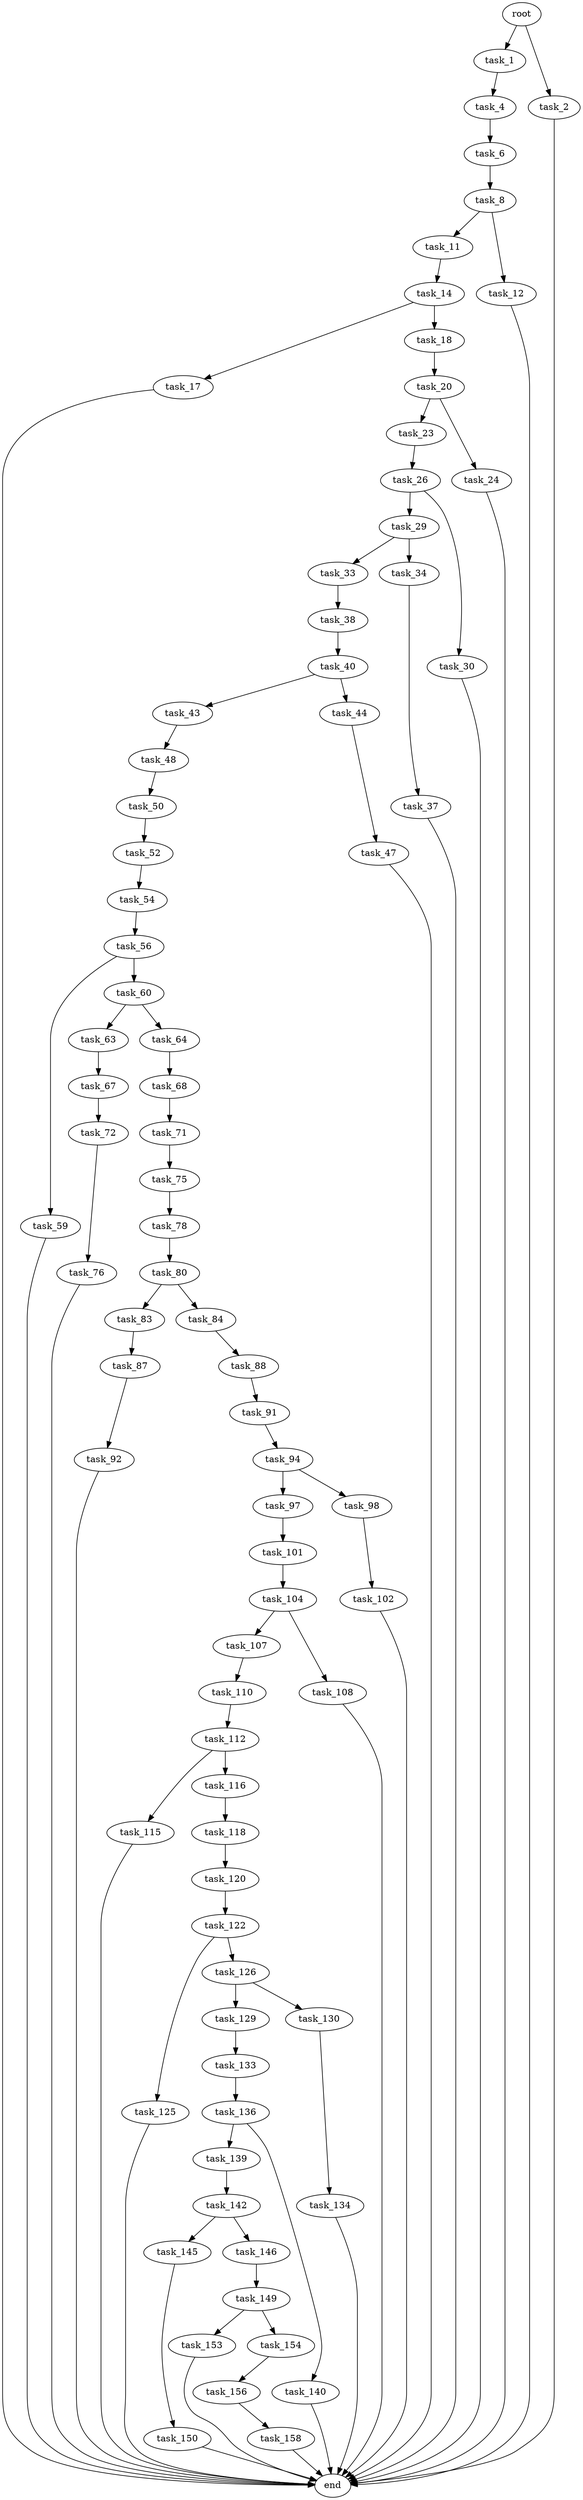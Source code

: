 digraph G {
  root [size="0.000000"];
  task_1 [size="134217728000.000000"];
  task_2 [size="1073741824000.000000"];
  task_4 [size="387079257500.000000"];
  task_6 [size="28991029248.000000"];
  task_8 [size="182488477027.000000"];
  task_11 [size="782757789696.000000"];
  task_12 [size="68719476736.000000"];
  task_14 [size="165291187489.000000"];
  task_17 [size="549755813888.000000"];
  task_18 [size="28991029248.000000"];
  task_20 [size="240086078515.000000"];
  task_23 [size="16660695034.000000"];
  task_24 [size="68719476736.000000"];
  task_26 [size="4382037996.000000"];
  task_29 [size="1039911684.000000"];
  task_30 [size="68719476736.000000"];
  task_33 [size="782757789696.000000"];
  task_34 [size="1073741824000.000000"];
  task_37 [size="253533201884.000000"];
  task_38 [size="134217728000.000000"];
  task_40 [size="47042217209.000000"];
  task_43 [size="368293445632.000000"];
  task_44 [size="13165810076.000000"];
  task_47 [size="134217728000.000000"];
  task_48 [size="266451514053.000000"];
  task_50 [size="1313022097481.000000"];
  task_52 [size="12063795151.000000"];
  task_54 [size="18447444540.000000"];
  task_56 [size="8589934592.000000"];
  task_59 [size="123678275344.000000"];
  task_60 [size="45024181351.000000"];
  task_63 [size="368293445632.000000"];
  task_64 [size="10926879945.000000"];
  task_67 [size="68719476736.000000"];
  task_68 [size="322629251344.000000"];
  task_71 [size="45859159683.000000"];
  task_72 [size="4020439222.000000"];
  task_75 [size="134217728000.000000"];
  task_76 [size="134217728000.000000"];
  task_78 [size="368293445632.000000"];
  task_80 [size="94100957182.000000"];
  task_83 [size="107128439761.000000"];
  task_84 [size="75333970312.000000"];
  task_87 [size="28991029248.000000"];
  task_88 [size="1206610387840.000000"];
  task_91 [size="8589934592.000000"];
  task_92 [size="10908019504.000000"];
  task_94 [size="9206073269.000000"];
  task_97 [size="860541879051.000000"];
  task_98 [size="28991029248.000000"];
  task_101 [size="134217728000.000000"];
  task_102 [size="549755813888.000000"];
  task_104 [size="460866416737.000000"];
  task_107 [size="7538816860.000000"];
  task_108 [size="19296228819.000000"];
  task_110 [size="7548472123.000000"];
  task_112 [size="17536562100.000000"];
  task_115 [size="68719476736.000000"];
  task_116 [size="444090495.000000"];
  task_118 [size="782757789696.000000"];
  task_120 [size="1073741824000.000000"];
  task_122 [size="34031512295.000000"];
  task_125 [size="413326859317.000000"];
  task_126 [size="368293445632.000000"];
  task_129 [size="429074867082.000000"];
  task_130 [size="518888269.000000"];
  task_133 [size="1073741824000.000000"];
  task_134 [size="17085289592.000000"];
  task_136 [size="549755813888.000000"];
  task_139 [size="60134543902.000000"];
  task_140 [size="24846688551.000000"];
  task_142 [size="1073741824000.000000"];
  task_145 [size="21949488187.000000"];
  task_146 [size="10059251340.000000"];
  task_149 [size="800082316602.000000"];
  task_150 [size="28991029248.000000"];
  task_153 [size="247361283685.000000"];
  task_154 [size="368293445632.000000"];
  task_156 [size="441446158473.000000"];
  task_158 [size="1485485446.000000"];
  end [size="0.000000"];

  root -> task_1 [size="1.000000"];
  root -> task_2 [size="1.000000"];
  task_1 -> task_4 [size="209715200.000000"];
  task_2 -> end [size="1.000000"];
  task_4 -> task_6 [size="411041792.000000"];
  task_6 -> task_8 [size="75497472.000000"];
  task_8 -> task_11 [size="134217728.000000"];
  task_8 -> task_12 [size="134217728.000000"];
  task_11 -> task_14 [size="679477248.000000"];
  task_12 -> end [size="1.000000"];
  task_14 -> task_17 [size="301989888.000000"];
  task_14 -> task_18 [size="301989888.000000"];
  task_17 -> end [size="1.000000"];
  task_18 -> task_20 [size="75497472.000000"];
  task_20 -> task_23 [size="411041792.000000"];
  task_20 -> task_24 [size="411041792.000000"];
  task_23 -> task_26 [size="838860800.000000"];
  task_24 -> end [size="1.000000"];
  task_26 -> task_29 [size="411041792.000000"];
  task_26 -> task_30 [size="411041792.000000"];
  task_29 -> task_33 [size="75497472.000000"];
  task_29 -> task_34 [size="75497472.000000"];
  task_30 -> end [size="1.000000"];
  task_33 -> task_38 [size="679477248.000000"];
  task_34 -> task_37 [size="838860800.000000"];
  task_37 -> end [size="1.000000"];
  task_38 -> task_40 [size="209715200.000000"];
  task_40 -> task_43 [size="838860800.000000"];
  task_40 -> task_44 [size="838860800.000000"];
  task_43 -> task_48 [size="411041792.000000"];
  task_44 -> task_47 [size="209715200.000000"];
  task_47 -> end [size="1.000000"];
  task_48 -> task_50 [size="411041792.000000"];
  task_50 -> task_52 [size="838860800.000000"];
  task_52 -> task_54 [size="838860800.000000"];
  task_54 -> task_56 [size="411041792.000000"];
  task_56 -> task_59 [size="33554432.000000"];
  task_56 -> task_60 [size="33554432.000000"];
  task_59 -> end [size="1.000000"];
  task_60 -> task_63 [size="75497472.000000"];
  task_60 -> task_64 [size="75497472.000000"];
  task_63 -> task_67 [size="411041792.000000"];
  task_64 -> task_68 [size="301989888.000000"];
  task_67 -> task_72 [size="134217728.000000"];
  task_68 -> task_71 [size="536870912.000000"];
  task_71 -> task_75 [size="838860800.000000"];
  task_72 -> task_76 [size="134217728.000000"];
  task_75 -> task_78 [size="209715200.000000"];
  task_76 -> end [size="1.000000"];
  task_78 -> task_80 [size="411041792.000000"];
  task_80 -> task_83 [size="209715200.000000"];
  task_80 -> task_84 [size="209715200.000000"];
  task_83 -> task_87 [size="75497472.000000"];
  task_84 -> task_88 [size="134217728.000000"];
  task_87 -> task_92 [size="75497472.000000"];
  task_88 -> task_91 [size="838860800.000000"];
  task_91 -> task_94 [size="33554432.000000"];
  task_92 -> end [size="1.000000"];
  task_94 -> task_97 [size="679477248.000000"];
  task_94 -> task_98 [size="679477248.000000"];
  task_97 -> task_101 [size="838860800.000000"];
  task_98 -> task_102 [size="75497472.000000"];
  task_101 -> task_104 [size="209715200.000000"];
  task_102 -> end [size="1.000000"];
  task_104 -> task_107 [size="301989888.000000"];
  task_104 -> task_108 [size="301989888.000000"];
  task_107 -> task_110 [size="301989888.000000"];
  task_108 -> end [size="1.000000"];
  task_110 -> task_112 [size="209715200.000000"];
  task_112 -> task_115 [size="536870912.000000"];
  task_112 -> task_116 [size="536870912.000000"];
  task_115 -> end [size="1.000000"];
  task_116 -> task_118 [size="33554432.000000"];
  task_118 -> task_120 [size="679477248.000000"];
  task_120 -> task_122 [size="838860800.000000"];
  task_122 -> task_125 [size="679477248.000000"];
  task_122 -> task_126 [size="679477248.000000"];
  task_125 -> end [size="1.000000"];
  task_126 -> task_129 [size="411041792.000000"];
  task_126 -> task_130 [size="411041792.000000"];
  task_129 -> task_133 [size="679477248.000000"];
  task_130 -> task_134 [size="33554432.000000"];
  task_133 -> task_136 [size="838860800.000000"];
  task_134 -> end [size="1.000000"];
  task_136 -> task_139 [size="536870912.000000"];
  task_136 -> task_140 [size="536870912.000000"];
  task_139 -> task_142 [size="134217728.000000"];
  task_140 -> end [size="1.000000"];
  task_142 -> task_145 [size="838860800.000000"];
  task_142 -> task_146 [size="838860800.000000"];
  task_145 -> task_150 [size="411041792.000000"];
  task_146 -> task_149 [size="209715200.000000"];
  task_149 -> task_153 [size="679477248.000000"];
  task_149 -> task_154 [size="679477248.000000"];
  task_150 -> end [size="1.000000"];
  task_153 -> end [size="1.000000"];
  task_154 -> task_156 [size="411041792.000000"];
  task_156 -> task_158 [size="679477248.000000"];
  task_158 -> end [size="1.000000"];
}
